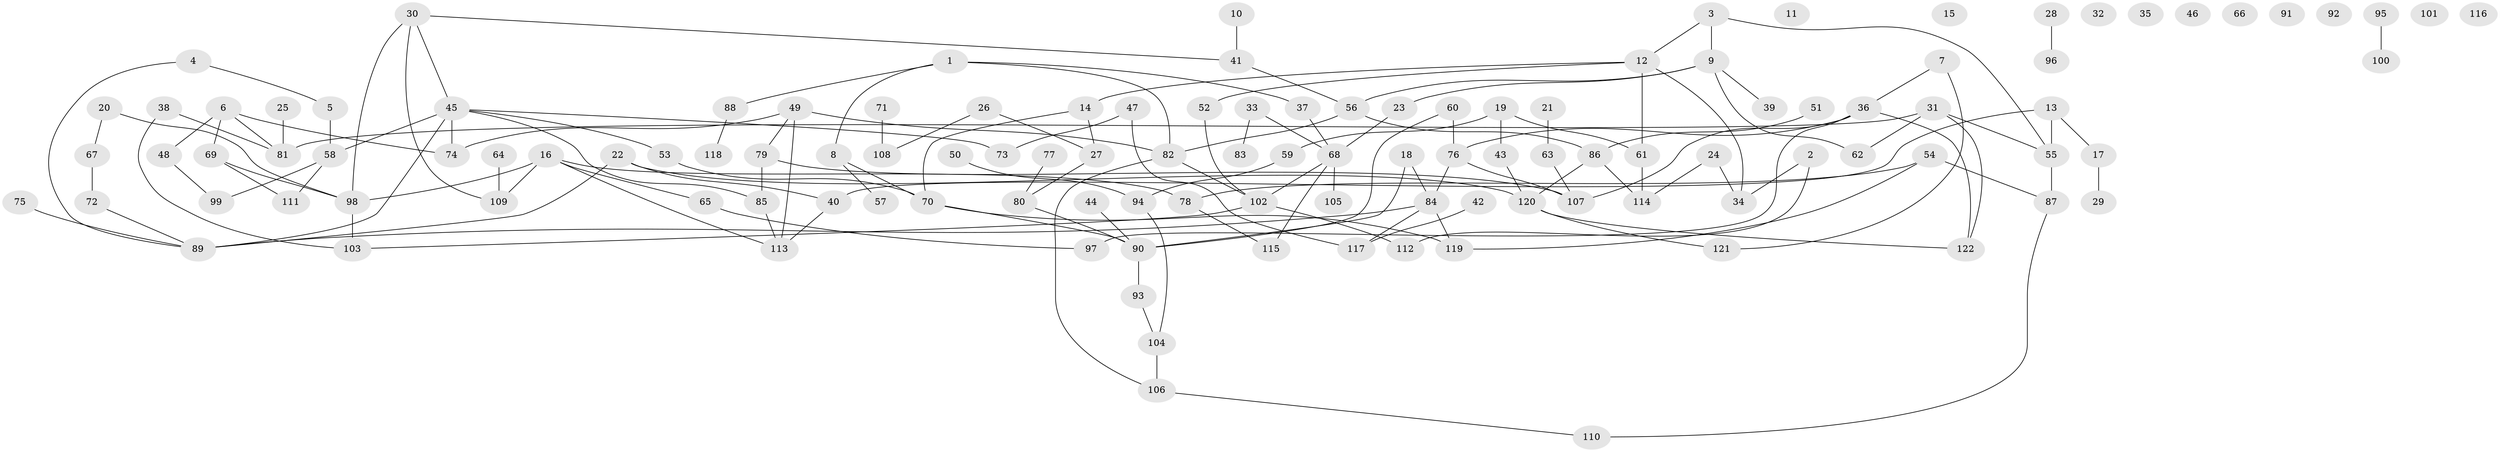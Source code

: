 // coarse degree distribution, {5: 0.10588235294117647, 2: 0.25882352941176473, 6: 0.058823529411764705, 0: 0.1411764705882353, 3: 0.17647058823529413, 8: 0.023529411764705882, 1: 0.12941176470588237, 4: 0.09411764705882353, 7: 0.011764705882352941}
// Generated by graph-tools (version 1.1) at 2025/23/03/03/25 07:23:25]
// undirected, 122 vertices, 152 edges
graph export_dot {
graph [start="1"]
  node [color=gray90,style=filled];
  1;
  2;
  3;
  4;
  5;
  6;
  7;
  8;
  9;
  10;
  11;
  12;
  13;
  14;
  15;
  16;
  17;
  18;
  19;
  20;
  21;
  22;
  23;
  24;
  25;
  26;
  27;
  28;
  29;
  30;
  31;
  32;
  33;
  34;
  35;
  36;
  37;
  38;
  39;
  40;
  41;
  42;
  43;
  44;
  45;
  46;
  47;
  48;
  49;
  50;
  51;
  52;
  53;
  54;
  55;
  56;
  57;
  58;
  59;
  60;
  61;
  62;
  63;
  64;
  65;
  66;
  67;
  68;
  69;
  70;
  71;
  72;
  73;
  74;
  75;
  76;
  77;
  78;
  79;
  80;
  81;
  82;
  83;
  84;
  85;
  86;
  87;
  88;
  89;
  90;
  91;
  92;
  93;
  94;
  95;
  96;
  97;
  98;
  99;
  100;
  101;
  102;
  103;
  104;
  105;
  106;
  107;
  108;
  109;
  110;
  111;
  112;
  113;
  114;
  115;
  116;
  117;
  118;
  119;
  120;
  121;
  122;
  1 -- 8;
  1 -- 37;
  1 -- 82;
  1 -- 88;
  2 -- 34;
  2 -- 112;
  3 -- 9;
  3 -- 12;
  3 -- 55;
  4 -- 5;
  4 -- 89;
  5 -- 58;
  6 -- 48;
  6 -- 69;
  6 -- 74;
  6 -- 81;
  7 -- 36;
  7 -- 121;
  8 -- 57;
  8 -- 70;
  9 -- 23;
  9 -- 39;
  9 -- 56;
  9 -- 62;
  10 -- 41;
  12 -- 14;
  12 -- 34;
  12 -- 52;
  12 -- 61;
  13 -- 17;
  13 -- 40;
  13 -- 55;
  14 -- 27;
  14 -- 70;
  16 -- 65;
  16 -- 78;
  16 -- 98;
  16 -- 109;
  16 -- 113;
  17 -- 29;
  18 -- 84;
  18 -- 90;
  19 -- 43;
  19 -- 59;
  19 -- 61;
  20 -- 67;
  20 -- 98;
  21 -- 63;
  22 -- 40;
  22 -- 89;
  22 -- 120;
  23 -- 68;
  24 -- 34;
  24 -- 114;
  25 -- 81;
  26 -- 27;
  26 -- 108;
  27 -- 80;
  28 -- 96;
  30 -- 41;
  30 -- 45;
  30 -- 98;
  30 -- 109;
  31 -- 55;
  31 -- 62;
  31 -- 81;
  31 -- 122;
  33 -- 68;
  33 -- 83;
  36 -- 76;
  36 -- 97;
  36 -- 107;
  36 -- 122;
  37 -- 68;
  38 -- 81;
  38 -- 103;
  40 -- 113;
  41 -- 56;
  42 -- 117;
  43 -- 120;
  44 -- 90;
  45 -- 53;
  45 -- 58;
  45 -- 73;
  45 -- 74;
  45 -- 85;
  45 -- 89;
  47 -- 73;
  47 -- 117;
  48 -- 99;
  49 -- 74;
  49 -- 79;
  49 -- 82;
  49 -- 113;
  50 -- 94;
  51 -- 86;
  52 -- 102;
  53 -- 70;
  54 -- 78;
  54 -- 87;
  54 -- 119;
  55 -- 87;
  56 -- 82;
  56 -- 86;
  58 -- 99;
  58 -- 111;
  59 -- 94;
  60 -- 76;
  60 -- 90;
  61 -- 114;
  63 -- 107;
  64 -- 109;
  65 -- 97;
  67 -- 72;
  68 -- 102;
  68 -- 105;
  68 -- 115;
  69 -- 98;
  69 -- 111;
  70 -- 90;
  70 -- 119;
  71 -- 108;
  72 -- 89;
  75 -- 89;
  76 -- 84;
  76 -- 107;
  77 -- 80;
  78 -- 115;
  79 -- 85;
  79 -- 107;
  80 -- 90;
  82 -- 102;
  82 -- 106;
  84 -- 89;
  84 -- 117;
  84 -- 119;
  85 -- 113;
  86 -- 114;
  86 -- 120;
  87 -- 110;
  88 -- 118;
  90 -- 93;
  93 -- 104;
  94 -- 104;
  95 -- 100;
  98 -- 103;
  102 -- 103;
  102 -- 112;
  104 -- 106;
  106 -- 110;
  120 -- 121;
  120 -- 122;
}

